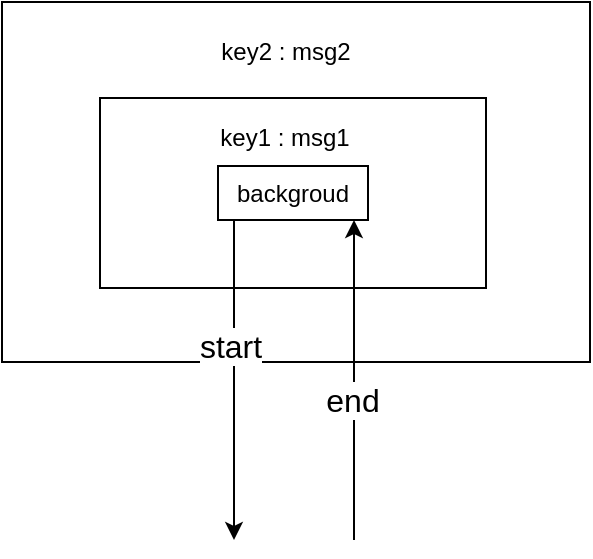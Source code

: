 <mxfile version="17.4.6" type="github">
  <diagram id="Jz7jiPReGSWlGxYQV9XC" name="Page-1">
    <mxGraphModel dx="663" dy="369" grid="0" gridSize="10" guides="1" tooltips="1" connect="1" arrows="1" fold="1" page="1" pageScale="1" pageWidth="1169" pageHeight="827" math="0" shadow="0">
      <root>
        <mxCell id="0" />
        <mxCell id="1" parent="0" />
        <mxCell id="1Br1p4Hg47mZ34FnwUjO-4" value="" style="rounded=0;whiteSpace=wrap;html=1;fillColor=none;gradientColor=none;" vertex="1" parent="1">
          <mxGeometry x="415" y="284" width="294" height="180" as="geometry" />
        </mxCell>
        <mxCell id="1Br1p4Hg47mZ34FnwUjO-2" value="" style="rounded=0;whiteSpace=wrap;html=1;fillColor=none;gradientColor=none;" vertex="1" parent="1">
          <mxGeometry x="464" y="332" width="193" height="95" as="geometry" />
        </mxCell>
        <mxCell id="1Br1p4Hg47mZ34FnwUjO-1" value="backgroud" style="rounded=0;whiteSpace=wrap;html=1;" vertex="1" parent="1">
          <mxGeometry x="523" y="366" width="75" height="27" as="geometry" />
        </mxCell>
        <mxCell id="1Br1p4Hg47mZ34FnwUjO-3" value="key1 : msg1" style="text;html=1;strokeColor=none;fillColor=none;align=center;verticalAlign=middle;whiteSpace=wrap;rounded=0;" vertex="1" parent="1">
          <mxGeometry x="485" y="340" width="143" height="23" as="geometry" />
        </mxCell>
        <mxCell id="1Br1p4Hg47mZ34FnwUjO-5" value="key2 : msg2" style="text;html=1;strokeColor=none;fillColor=none;align=center;verticalAlign=middle;whiteSpace=wrap;rounded=0;" vertex="1" parent="1">
          <mxGeometry x="503.5" y="297" width="106" height="23" as="geometry" />
        </mxCell>
        <mxCell id="1Br1p4Hg47mZ34FnwUjO-9" value="" style="endArrow=classic;html=1;rounded=0;fontSize=16;" edge="1" parent="1">
          <mxGeometry width="50" height="50" relative="1" as="geometry">
            <mxPoint x="531" y="393" as="sourcePoint" />
            <mxPoint x="531" y="553" as="targetPoint" />
          </mxGeometry>
        </mxCell>
        <mxCell id="1Br1p4Hg47mZ34FnwUjO-10" value="start" style="edgeLabel;html=1;align=center;verticalAlign=middle;resizable=0;points=[];fontSize=16;" vertex="1" connectable="0" parent="1Br1p4Hg47mZ34FnwUjO-9">
          <mxGeometry x="-0.4" y="1" relative="1" as="geometry">
            <mxPoint x="-3" y="15" as="offset" />
          </mxGeometry>
        </mxCell>
        <mxCell id="1Br1p4Hg47mZ34FnwUjO-11" value="" style="endArrow=classic;html=1;rounded=0;fontSize=16;" edge="1" parent="1">
          <mxGeometry width="50" height="50" relative="1" as="geometry">
            <mxPoint x="591" y="553" as="sourcePoint" />
            <mxPoint x="591" y="393" as="targetPoint" />
          </mxGeometry>
        </mxCell>
        <mxCell id="1Br1p4Hg47mZ34FnwUjO-12" value="end" style="edgeLabel;html=1;align=center;verticalAlign=middle;resizable=0;points=[];fontSize=16;" vertex="1" connectable="0" parent="1Br1p4Hg47mZ34FnwUjO-11">
          <mxGeometry x="-0.4" y="1" relative="1" as="geometry">
            <mxPoint y="-22" as="offset" />
          </mxGeometry>
        </mxCell>
      </root>
    </mxGraphModel>
  </diagram>
</mxfile>
